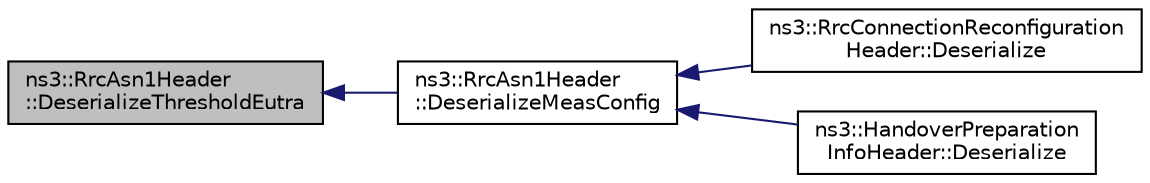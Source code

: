 digraph "ns3::RrcAsn1Header::DeserializeThresholdEutra"
{
  edge [fontname="Helvetica",fontsize="10",labelfontname="Helvetica",labelfontsize="10"];
  node [fontname="Helvetica",fontsize="10",shape=record];
  rankdir="LR";
  Node1 [label="ns3::RrcAsn1Header\l::DeserializeThresholdEutra",height=0.2,width=0.4,color="black", fillcolor="grey75", style="filled", fontcolor="black"];
  Node1 -> Node2 [dir="back",color="midnightblue",fontsize="10",style="solid"];
  Node2 [label="ns3::RrcAsn1Header\l::DeserializeMeasConfig",height=0.2,width=0.4,color="black", fillcolor="white", style="filled",URL="$d1/d6e/classns3_1_1RrcAsn1Header.html#a2bad164e0412e09c0f68aeaee202ee35"];
  Node2 -> Node3 [dir="back",color="midnightblue",fontsize="10",style="solid"];
  Node3 [label="ns3::RrcConnectionReconfiguration\lHeader::Deserialize",height=0.2,width=0.4,color="black", fillcolor="white", style="filled",URL="$d1/dc0/classns3_1_1RrcConnectionReconfigurationHeader.html#a3de5336b7cbf44d26b57dd17183361be"];
  Node2 -> Node4 [dir="back",color="midnightblue",fontsize="10",style="solid"];
  Node4 [label="ns3::HandoverPreparation\lInfoHeader::Deserialize",height=0.2,width=0.4,color="black", fillcolor="white", style="filled",URL="$d7/de3/classns3_1_1HandoverPreparationInfoHeader.html#aee844b98e550f07ccf59193acd0a5f43"];
}
